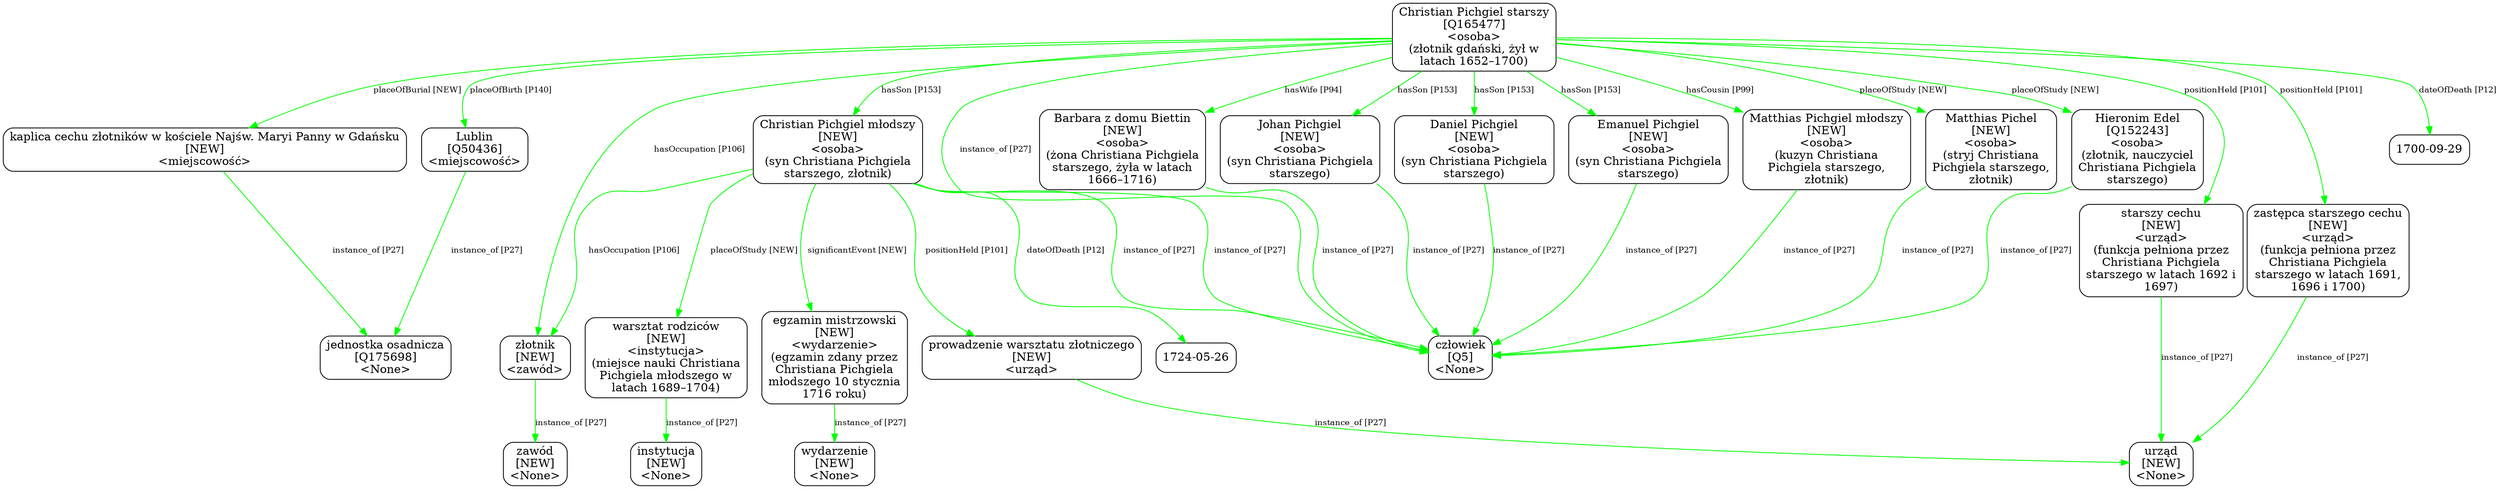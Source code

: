 digraph {
	node [shape=box,
		style=rounded
	];
	edge [fontsize=10];
	"Christian Pichgiel starszy
[Q165477]
<osoba>
(złotnik gdański, żył w
latach 1652–1700)"	[color=black,
		label="Christian Pichgiel starszy
[Q165477]
<osoba>
(złotnik gdański, żył w
latach 1652–1700)"];
	"złotnik
[NEW]
<zawód>"	[color=black,
		label="złotnik
[NEW]
<zawód>"];
	"Christian Pichgiel starszy
[Q165477]
<osoba>
(złotnik gdański, żył w
latach 1652–1700)" -> "złotnik
[NEW]
<zawód>"	[color=green,
		label="hasOccupation [P106]"];
	"Lublin
[Q50436]
<miejscowość>"	[color=black,
		label="Lublin
[Q50436]
<miejscowość>"];
	"Christian Pichgiel starszy
[Q165477]
<osoba>
(złotnik gdański, żył w
latach 1652–1700)" -> "Lublin
[Q50436]
<miejscowość>"	[color=green,
		label="placeOfBirth [P140]"];
	"kaplica cechu złotników w kościele Najśw. Maryi Panny w Gdańsku
[NEW]
<miejscowość>"	[color=black,
		label="kaplica cechu złotników w kościele Najśw. Maryi Panny w Gdańsku
[NEW]
<miejscowość>"];
	"Christian Pichgiel starszy
[Q165477]
<osoba>
(złotnik gdański, żył w
latach 1652–1700)" -> "kaplica cechu złotników w kościele Najśw. Maryi Panny w Gdańsku
[NEW]
<miejscowość>"	[color=green,
		label="placeOfBurial [NEW]"];
	"Christian Pichgiel młodszy
[NEW]
<osoba>
(syn Christiana Pichgiela
starszego, złotnik)"	[color=black,
		label="Christian Pichgiel młodszy
[NEW]
<osoba>
(syn Christiana Pichgiela
starszego, złotnik)"];
	"Christian Pichgiel starszy
[Q165477]
<osoba>
(złotnik gdański, żył w
latach 1652–1700)" -> "Christian Pichgiel młodszy
[NEW]
<osoba>
(syn Christiana Pichgiela
starszego, złotnik)"	[color=green,
		label="hasSon [P153]"];
	"Barbara z domu Biettin
[NEW]
<osoba>
(żona Christiana Pichgiela
starszego, żyła w latach
1666–1716)"	[color=black,
		label="Barbara z domu Biettin
[NEW]
<osoba>
(żona Christiana Pichgiela
starszego, żyła w latach
1666–1716)"];
	"Christian Pichgiel starszy
[Q165477]
<osoba>
(złotnik gdański, żył w
latach 1652–1700)" -> "Barbara z domu Biettin
[NEW]
<osoba>
(żona Christiana Pichgiela
starszego, żyła w latach
1666–1716)"	[color=green,
		label="hasWife [P94]"];
	"Johan Pichgiel
[NEW]
<osoba>
(syn Christiana Pichgiela
starszego)"	[color=black,
		label="Johan Pichgiel
[NEW]
<osoba>
(syn Christiana Pichgiela
starszego)"];
	"Christian Pichgiel starszy
[Q165477]
<osoba>
(złotnik gdański, żył w
latach 1652–1700)" -> "Johan Pichgiel
[NEW]
<osoba>
(syn Christiana Pichgiela
starszego)"	[color=green,
		label="hasSon [P153]"];
	"Daniel Pichgiel
[NEW]
<osoba>
(syn Christiana Pichgiela
starszego)"	[color=black,
		label="Daniel Pichgiel
[NEW]
<osoba>
(syn Christiana Pichgiela
starszego)"];
	"Christian Pichgiel starszy
[Q165477]
<osoba>
(złotnik gdański, żył w
latach 1652–1700)" -> "Daniel Pichgiel
[NEW]
<osoba>
(syn Christiana Pichgiela
starszego)"	[color=green,
		label="hasSon [P153]"];
	"Emanuel Pichgiel
[NEW]
<osoba>
(syn Christiana Pichgiela
starszego)"	[color=black,
		label="Emanuel Pichgiel
[NEW]
<osoba>
(syn Christiana Pichgiela
starszego)"];
	"Christian Pichgiel starszy
[Q165477]
<osoba>
(złotnik gdański, żył w
latach 1652–1700)" -> "Emanuel Pichgiel
[NEW]
<osoba>
(syn Christiana Pichgiela
starszego)"	[color=green,
		label="hasSon [P153]"];
	"Matthias Pichgiel młodszy
[NEW]
<osoba>
(kuzyn Christiana
Pichgiela starszego,
złotnik)"	[color=black,
		label="Matthias Pichgiel młodszy
[NEW]
<osoba>
(kuzyn Christiana
Pichgiela starszego,
złotnik)"];
	"Christian Pichgiel starszy
[Q165477]
<osoba>
(złotnik gdański, żył w
latach 1652–1700)" -> "Matthias Pichgiel młodszy
[NEW]
<osoba>
(kuzyn Christiana
Pichgiela starszego,
złotnik)"	[color=green,
		label="hasCousin [P99]"];
	"Matthias Pichel
[NEW]
<osoba>
(stryj Christiana
Pichgiela starszego,
złotnik)"	[color=black,
		label="Matthias Pichel
[NEW]
<osoba>
(stryj Christiana
Pichgiela starszego,
złotnik)"];
	"Christian Pichgiel starszy
[Q165477]
<osoba>
(złotnik gdański, żył w
latach 1652–1700)" -> "Matthias Pichel
[NEW]
<osoba>
(stryj Christiana
Pichgiela starszego,
złotnik)"	[color=green,
		label="placeOfStudy [NEW]"];
	"Hieronim Edel
[Q152243]
<osoba>
(złotnik, nauczyciel
Christiana Pichgiela
starszego)"	[color=black,
		label="Hieronim Edel
[Q152243]
<osoba>
(złotnik, nauczyciel
Christiana Pichgiela
starszego)"];
	"Christian Pichgiel starszy
[Q165477]
<osoba>
(złotnik gdański, żył w
latach 1652–1700)" -> "Hieronim Edel
[Q152243]
<osoba>
(złotnik, nauczyciel
Christiana Pichgiela
starszego)"	[color=green,
		label="placeOfStudy [NEW]"];
	"starszy cechu
[NEW]
<urząd>
(funkcja pełniona przez
Christiana Pichgiela
starszego w latach 1692 i
1697)"	[color=black,
		label="starszy cechu
[NEW]
<urząd>
(funkcja pełniona przez
Christiana Pichgiela
starszego w latach 1692 i
1697)"];
	"Christian Pichgiel starszy
[Q165477]
<osoba>
(złotnik gdański, żył w
latach 1652–1700)" -> "starszy cechu
[NEW]
<urząd>
(funkcja pełniona przez
Christiana Pichgiela
starszego w latach 1692 i
1697)"	[color=green,
		label="positionHeld [P101]"];
	"zastępca starszego cechu
[NEW]
<urząd>
(funkcja pełniona przez
Christiana Pichgiela
starszego w latach 1691,
1696 i 1700)"	[color=black,
		label="zastępca starszego cechu
[NEW]
<urząd>
(funkcja pełniona przez
Christiana Pichgiela
starszego w latach 1691,
1696 i 1700)"];
	"Christian Pichgiel starszy
[Q165477]
<osoba>
(złotnik gdański, żył w
latach 1652–1700)" -> "zastępca starszego cechu
[NEW]
<urząd>
(funkcja pełniona przez
Christiana Pichgiela
starszego w latach 1691,
1696 i 1700)"	[color=green,
		label="positionHeld [P101]"];
	"Christian Pichgiel starszy
[Q165477]
<osoba>
(złotnik gdański, żył w
latach 1652–1700)" -> "człowiek
[Q5]
<None>"	[color=green,
		label="instance_of [P27]"];
	"Christian Pichgiel starszy
[Q165477]
<osoba>
(złotnik gdański, żył w
latach 1652–1700)" -> "1700-09-29"	[color=green,
		label="dateOfDeath [P12]",
		minlen=1];
	"złotnik
[NEW]
<zawód>" -> "zawód
[NEW]
<None>"	[color=green,
		label="instance_of [P27]",
		minlen=1];
	"Lublin
[Q50436]
<miejscowość>" -> "jednostka osadnicza
[Q175698]
<None>"	[color=green,
		label="instance_of [P27]"];
	"kaplica cechu złotników w kościele Najśw. Maryi Panny w Gdańsku
[NEW]
<miejscowość>" -> "jednostka osadnicza
[Q175698]
<None>"	[color=green,
		label="instance_of [P27]"];
	"Christian Pichgiel młodszy
[NEW]
<osoba>
(syn Christiana Pichgiela
starszego, złotnik)" -> "złotnik
[NEW]
<zawód>"	[color=green,
		label="hasOccupation [P106]"];
	"prowadzenie warsztatu złotniczego
[NEW]
<urząd>"	[color=black,
		label="prowadzenie warsztatu złotniczego
[NEW]
<urząd>"];
	"Christian Pichgiel młodszy
[NEW]
<osoba>
(syn Christiana Pichgiela
starszego, złotnik)" -> "prowadzenie warsztatu złotniczego
[NEW]
<urząd>"	[color=green,
		label="positionHeld [P101]"];
	"warsztat rodziców
[NEW]
<instytucja>
(miejsce nauki Christiana
Pichgiela młodszego w
latach 1689–1704)"	[color=black,
		label="warsztat rodziców
[NEW]
<instytucja>
(miejsce nauki Christiana
Pichgiela młodszego w
latach 1689–1704)"];
	"Christian Pichgiel młodszy
[NEW]
<osoba>
(syn Christiana Pichgiela
starszego, złotnik)" -> "warsztat rodziców
[NEW]
<instytucja>
(miejsce nauki Christiana
Pichgiela młodszego w
latach 1689–1704)"	[color=green,
		label="placeOfStudy [NEW]"];
	"egzamin mistrzowski
[NEW]
<wydarzenie>
(egzamin zdany przez
Christiana Pichgiela
młodszego 10 stycznia
1716 roku)"	[color=black,
		label="egzamin mistrzowski
[NEW]
<wydarzenie>
(egzamin zdany przez
Christiana Pichgiela
młodszego 10 stycznia
1716 roku)"];
	"Christian Pichgiel młodszy
[NEW]
<osoba>
(syn Christiana Pichgiela
starszego, złotnik)" -> "egzamin mistrzowski
[NEW]
<wydarzenie>
(egzamin zdany przez
Christiana Pichgiela
młodszego 10 stycznia
1716 roku)"	[color=green,
		label="significantEvent [NEW]"];
	"Christian Pichgiel młodszy
[NEW]
<osoba>
(syn Christiana Pichgiela
starszego, złotnik)" -> "człowiek
[Q5]
<None>"	[color=green,
		label="instance_of [P27]"];
	"Christian Pichgiel młodszy
[NEW]
<osoba>
(syn Christiana Pichgiela
starszego, złotnik)" -> "człowiek
[Q5]
<None>"	[color=green,
		label="instance_of [P27]"];
	"Christian Pichgiel młodszy
[NEW]
<osoba>
(syn Christiana Pichgiela
starszego, złotnik)" -> "1724-05-26"	[color=green,
		label="dateOfDeath [P12]",
		minlen=1];
	"Barbara z domu Biettin
[NEW]
<osoba>
(żona Christiana Pichgiela
starszego, żyła w latach
1666–1716)" -> "człowiek
[Q5]
<None>"	[color=green,
		label="instance_of [P27]"];
	"Johan Pichgiel
[NEW]
<osoba>
(syn Christiana Pichgiela
starszego)" -> "człowiek
[Q5]
<None>"	[color=green,
		label="instance_of [P27]"];
	"Daniel Pichgiel
[NEW]
<osoba>
(syn Christiana Pichgiela
starszego)" -> "człowiek
[Q5]
<None>"	[color=green,
		label="instance_of [P27]"];
	"Emanuel Pichgiel
[NEW]
<osoba>
(syn Christiana Pichgiela
starszego)" -> "człowiek
[Q5]
<None>"	[color=green,
		label="instance_of [P27]"];
	"prowadzenie warsztatu złotniczego
[NEW]
<urząd>" -> "urząd
[NEW]
<None>"	[color=green,
		label="instance_of [P27]"];
	"Matthias Pichgiel młodszy
[NEW]
<osoba>
(kuzyn Christiana
Pichgiela starszego,
złotnik)" -> "człowiek
[Q5]
<None>"	[color=green,
		label="instance_of [P27]"];
	"Matthias Pichel
[NEW]
<osoba>
(stryj Christiana
Pichgiela starszego,
złotnik)" -> "człowiek
[Q5]
<None>"	[color=green,
		label="instance_of [P27]"];
	"Hieronim Edel
[Q152243]
<osoba>
(złotnik, nauczyciel
Christiana Pichgiela
starszego)" -> "człowiek
[Q5]
<None>"	[color=green,
		label="instance_of [P27]"];
	"starszy cechu
[NEW]
<urząd>
(funkcja pełniona przez
Christiana Pichgiela
starszego w latach 1692 i
1697)" -> "urząd
[NEW]
<None>"	[color=green,
		label="instance_of [P27]"];
	"zastępca starszego cechu
[NEW]
<urząd>
(funkcja pełniona przez
Christiana Pichgiela
starszego w latach 1691,
1696 i 1700)" -> "urząd
[NEW]
<None>"	[color=green,
		label="instance_of [P27]"];
	"warsztat rodziców
[NEW]
<instytucja>
(miejsce nauki Christiana
Pichgiela młodszego w
latach 1689–1704)" -> "instytucja
[NEW]
<None>"	[color=green,
		label="instance_of [P27]",
		minlen=1];
	"egzamin mistrzowski
[NEW]
<wydarzenie>
(egzamin zdany przez
Christiana Pichgiela
młodszego 10 stycznia
1716 roku)" -> "wydarzenie
[NEW]
<None>"	[color=green,
		label="instance_of [P27]",
		minlen=1];
}

